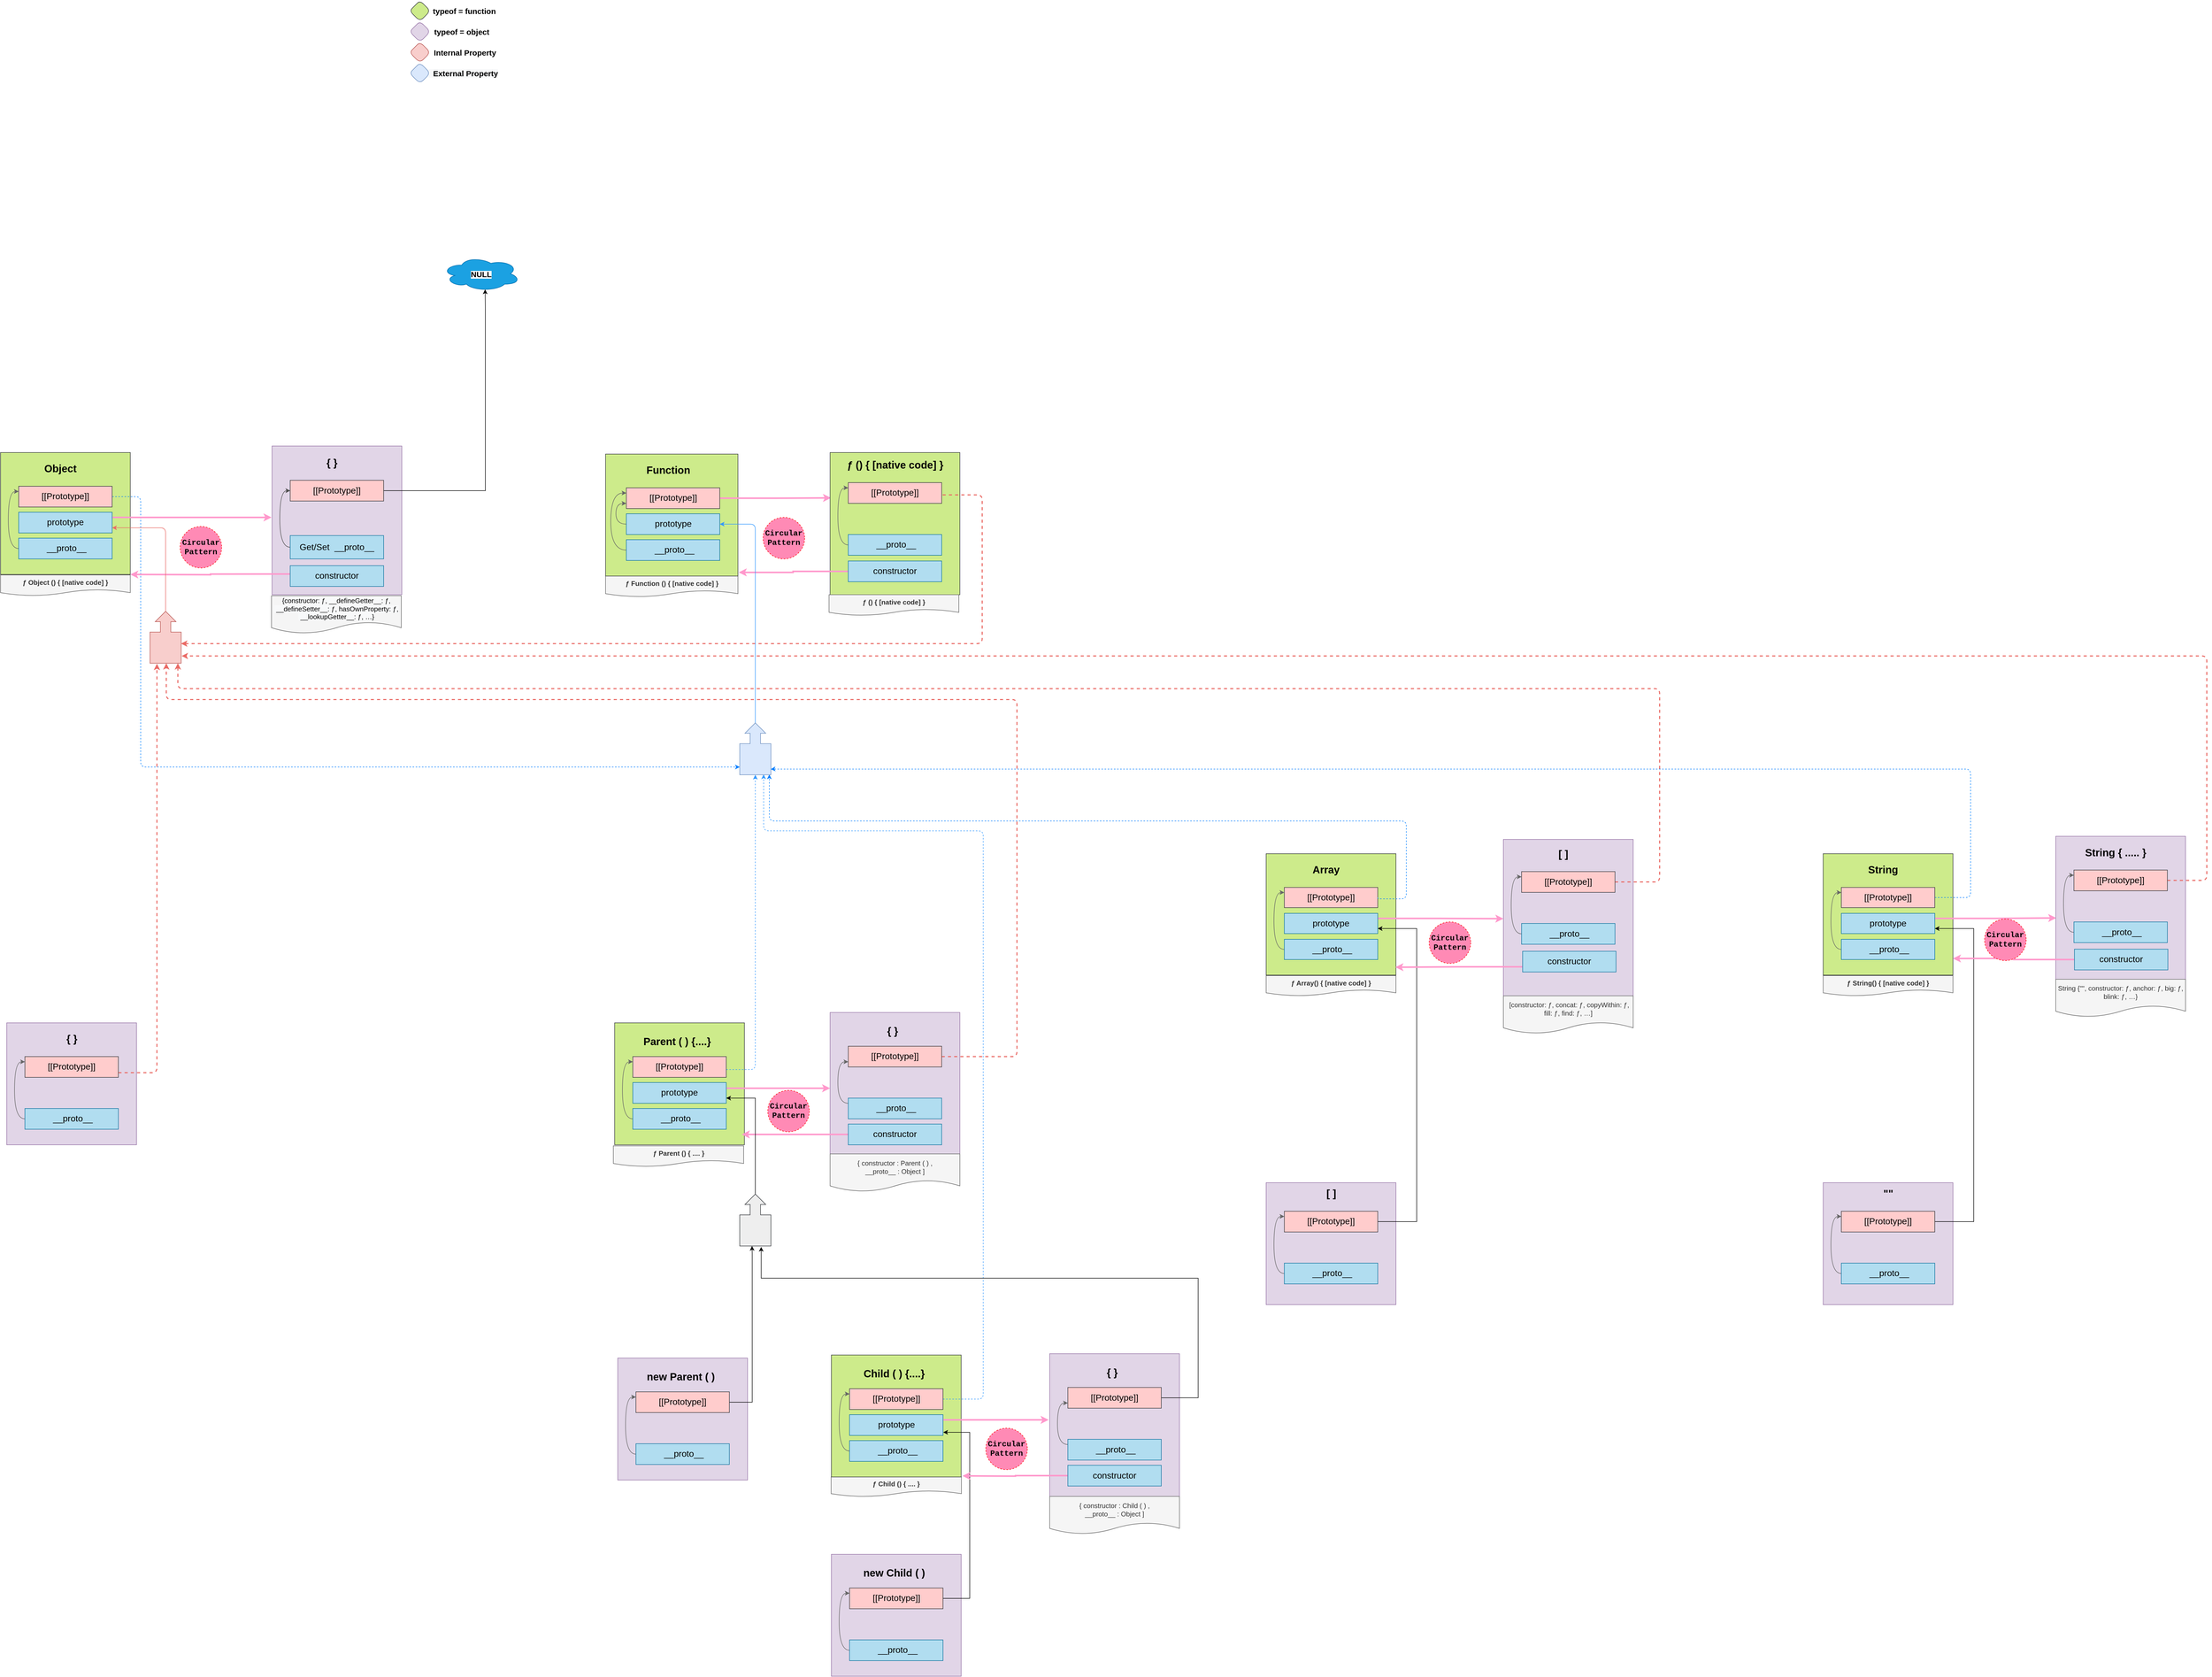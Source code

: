 <mxfile version="14.2.7" type="device"><diagram id="qIEvWCHVPqC1RXfE1aTo" name="Page-1"><mxGraphModel dx="2873" dy="2501" grid="0" gridSize="10" guides="1" tooltips="1" connect="1" arrows="1" fold="1" page="0" pageScale="1" pageWidth="850" pageHeight="1100" background="none" math="0" shadow="0"><root><mxCell id="0"/><mxCell id="1" parent="0"/><mxCell id="NMcyGb7AcodluMxdvqff-33" value="" style="html=1;shadow=0;dashed=0;align=center;verticalAlign=middle;shape=mxgraph.arrows2.calloutArrow;dy=10;dx=20;notch=60;arrowHead=10;rotation=-180;direction=south;fillColor=#f8cecc;strokeColor=#b85450;" vertex="1" parent="1"><mxGeometry x="-820" y="-73" width="60" height="100" as="geometry"/></mxCell><mxCell id="U9R_07oLSpYPWWd6yrNt-162" value="ƒ Parent () { .... }" style="shape=document;whiteSpace=wrap;html=1;boundedLbl=1;rounded=1;fillColor=#f5f5f5;fontSize=13;strokeColor=#666666;fontColor=#333333;fontStyle=1" parent="1" vertex="1"><mxGeometry x="72.5" y="957" width="251" height="40" as="geometry"/></mxCell><mxCell id="U9R_07oLSpYPWWd6yrNt-91" value="ƒ Object () { [native code] }" style="shape=document;whiteSpace=wrap;html=1;boundedLbl=1;rounded=1;fillColor=#f5f5f5;fontSize=13;strokeColor=#666666;fontColor=#333333;fontStyle=1" parent="1" vertex="1"><mxGeometry x="-1108" y="-143" width="250" height="40" as="geometry"/></mxCell><mxCell id="U9R_07oLSpYPWWd6yrNt-90" value="ƒ Function () { [native code] }" style="shape=document;whiteSpace=wrap;html=1;boundedLbl=1;rounded=1;fillColor=#f5f5f5;fontSize=13;strokeColor=#666666;fontColor=#333333;fontStyle=1" parent="1" vertex="1"><mxGeometry x="57.5" y="-141" width="255" height="40" as="geometry"/></mxCell><mxCell id="U9R_07oLSpYPWWd6yrNt-7" value="" style="rounded=0;whiteSpace=wrap;html=1;fontSize=17;fillColor=#cdeb8b;strokeColor=#36393d;" parent="1" vertex="1"><mxGeometry x="57.5" y="-376" width="255" height="235" as="geometry"/></mxCell><mxCell id="U9R_07oLSpYPWWd6yrNt-2" value="Function" style="text;html=1;align=center;verticalAlign=middle;resizable=0;points=[];autosize=1;rounded=1;fontStyle=1;fontSize=20;" parent="1" vertex="1"><mxGeometry x="127.5" y="-361" width="100" height="30" as="geometry"/></mxCell><mxCell id="NMcyGb7AcodluMxdvqff-18" style="edgeStyle=orthogonalEdgeStyle;rounded=0;orthogonalLoop=1;jettySize=auto;html=1;exitX=1;exitY=0.5;exitDx=0;exitDy=0;strokeColor=#FF99CC;strokeWidth=3;entryX=0.007;entryY=0.319;entryDx=0;entryDy=0;entryPerimeter=0;" edge="1" parent="1" source="U9R_07oLSpYPWWd6yrNt-4" target="U9R_07oLSpYPWWd6yrNt-72"><mxGeometry relative="1" as="geometry"><mxPoint x="475" y="-290" as="targetPoint"/></mxGeometry></mxCell><mxCell id="U9R_07oLSpYPWWd6yrNt-4" value="&lt;span style=&quot;font-size: 17px;&quot;&gt;[[Prototype]]&lt;/span&gt;" style="rounded=0;whiteSpace=wrap;html=1;fontSize=17;fillColor=#ffcccc;strokeColor=#36393d;" parent="1" vertex="1"><mxGeometry x="97.5" y="-311" width="180" height="40" as="geometry"/></mxCell><mxCell id="U9R_07oLSpYPWWd6yrNt-86" style="edgeStyle=orthogonalEdgeStyle;orthogonalLoop=1;jettySize=auto;html=1;exitX=0;exitY=0.5;exitDx=0;exitDy=0;entryX=0;entryY=0.75;entryDx=0;entryDy=0;fontSize=15;fontColor=#000000;curved=1;strokeColor=#666666;" parent="1" source="U9R_07oLSpYPWWd6yrNt-5" target="U9R_07oLSpYPWWd6yrNt-4" edge="1"><mxGeometry relative="1" as="geometry"><Array as="points"><mxPoint x="77.5" y="-241"/><mxPoint x="77.5" y="-281"/></Array></mxGeometry></mxCell><mxCell id="U9R_07oLSpYPWWd6yrNt-5" value="&lt;span style=&quot;font-size: 17px&quot;&gt;prototype&lt;/span&gt;" style="rounded=0;whiteSpace=wrap;html=1;fontSize=17;fillColor=#b1ddf0;strokeColor=#10739e;" parent="1" vertex="1"><mxGeometry x="97.5" y="-261" width="180" height="40" as="geometry"/></mxCell><mxCell id="U9R_07oLSpYPWWd6yrNt-13" style="edgeStyle=orthogonalEdgeStyle;orthogonalLoop=1;jettySize=auto;html=1;exitX=0;exitY=0.5;exitDx=0;exitDy=0;entryX=0;entryY=0.25;entryDx=0;entryDy=0;fontSize=17;curved=1;strokeColor=#666666;" parent="1" source="U9R_07oLSpYPWWd6yrNt-6" target="U9R_07oLSpYPWWd6yrNt-4" edge="1"><mxGeometry relative="1" as="geometry"><Array as="points"><mxPoint x="67.5" y="-191"/><mxPoint x="67.5" y="-301"/></Array></mxGeometry></mxCell><mxCell id="U9R_07oLSpYPWWd6yrNt-6" value="&lt;span style=&quot;font-size: 17px&quot;&gt;&amp;nbsp;__proto__&lt;/span&gt;" style="rounded=0;whiteSpace=wrap;html=1;fontSize=17;fillColor=#b1ddf0;strokeColor=#10739e;" parent="1" vertex="1"><mxGeometry x="97.5" y="-211" width="180" height="40" as="geometry"/></mxCell><mxCell id="U9R_07oLSpYPWWd6yrNt-21" value="" style="rounded=0;whiteSpace=wrap;html=1;fontSize=17;fillColor=#cdeb8b;strokeColor=#36393d;" parent="1" vertex="1"><mxGeometry x="-1108" y="-379" width="250" height="235" as="geometry"/></mxCell><mxCell id="U9R_07oLSpYPWWd6yrNt-22" value="Object" style="text;html=1;align=center;verticalAlign=middle;resizable=0;points=[];autosize=1;rounded=1;fontStyle=1;fontSize=20;" parent="1" vertex="1"><mxGeometry x="-1033" y="-364" width="80" height="30" as="geometry"/></mxCell><mxCell id="U9R_07oLSpYPWWd6yrNt-79" style="edgeStyle=orthogonalEdgeStyle;rounded=1;orthogonalLoop=1;jettySize=auto;html=1;fontSize=15;fontColor=#000000;dashed=1;strokeColor=#007FFF;entryX=0.15;entryY=0;entryDx=0;entryDy=0;entryPerimeter=0;" parent="1" source="U9R_07oLSpYPWWd6yrNt-23" target="NMcyGb7AcodluMxdvqff-27" edge="1"><mxGeometry relative="1" as="geometry"><Array as="points"><mxPoint x="-838" y="-294"/><mxPoint x="-838" y="227"/></Array><mxPoint x="293" y="244" as="targetPoint"/></mxGeometry></mxCell><mxCell id="U9R_07oLSpYPWWd6yrNt-23" value="&lt;span style=&quot;font-size: 17px;&quot;&gt;[[Prototype]]&lt;/span&gt;" style="rounded=0;whiteSpace=wrap;html=1;fontSize=17;fillColor=#ffcccc;strokeColor=#36393d;" parent="1" vertex="1"><mxGeometry x="-1073" y="-314" width="180" height="40" as="geometry"/></mxCell><mxCell id="NMcyGb7AcodluMxdvqff-44" style="edgeStyle=orthogonalEdgeStyle;rounded=1;orthogonalLoop=1;jettySize=auto;html=1;exitX=1;exitY=0.25;exitDx=0;exitDy=0;strokeWidth=3;strokeColor=#FF99CC;" edge="1" parent="1" source="U9R_07oLSpYPWWd6yrNt-24"><mxGeometry relative="1" as="geometry"><mxPoint x="-586" y="-254" as="targetPoint"/></mxGeometry></mxCell><mxCell id="U9R_07oLSpYPWWd6yrNt-24" value="&lt;span style=&quot;font-size: 17px&quot;&gt;prototype&lt;/span&gt;" style="rounded=0;whiteSpace=wrap;html=1;fontSize=17;fillColor=#b1ddf0;strokeColor=#10739e;" parent="1" vertex="1"><mxGeometry x="-1073" y="-264" width="180" height="40" as="geometry"/></mxCell><mxCell id="U9R_07oLSpYPWWd6yrNt-25" style="edgeStyle=orthogonalEdgeStyle;orthogonalLoop=1;jettySize=auto;html=1;exitX=0;exitY=0.5;exitDx=0;exitDy=0;entryX=0;entryY=0.25;entryDx=0;entryDy=0;fontSize=17;curved=1;strokeColor=#666666;" parent="1" source="U9R_07oLSpYPWWd6yrNt-26" target="U9R_07oLSpYPWWd6yrNt-23" edge="1"><mxGeometry relative="1" as="geometry"/></mxCell><mxCell id="U9R_07oLSpYPWWd6yrNt-26" value="&lt;span style=&quot;font-size: 17px&quot;&gt;&amp;nbsp;__proto__&lt;/span&gt;" style="rounded=0;whiteSpace=wrap;html=1;fontSize=17;fillColor=#b1ddf0;strokeColor=#10739e;" parent="1" vertex="1"><mxGeometry x="-1073" y="-214" width="180" height="40" as="geometry"/></mxCell><mxCell id="U9R_07oLSpYPWWd6yrNt-28" value="" style="rounded=0;whiteSpace=wrap;html=1;fontSize=17;fillColor=#cdeb8b;strokeColor=#36393d;" parent="1" vertex="1"><mxGeometry x="75" y="720" width="250" height="235" as="geometry"/></mxCell><mxCell id="U9R_07oLSpYPWWd6yrNt-29" value="Parent ( ) {....}" style="text;html=1;align=center;verticalAlign=middle;resizable=0;points=[];autosize=1;rounded=1;fontStyle=1;fontSize=20;" parent="1" vertex="1"><mxGeometry x="125" y="741" width="140" height="28" as="geometry"/></mxCell><mxCell id="U9R_07oLSpYPWWd6yrNt-35" style="edgeStyle=orthogonalEdgeStyle;rounded=1;orthogonalLoop=1;jettySize=auto;html=1;fontSize=17;strokeColor=#3399FF;dashed=1;" parent="1" source="U9R_07oLSpYPWWd6yrNt-30" target="NMcyGb7AcodluMxdvqff-27" edge="1"><mxGeometry relative="1" as="geometry"><Array as="points"><mxPoint x="346" y="810"/></Array><mxPoint x="5" y="304" as="targetPoint"/></mxGeometry></mxCell><mxCell id="U9R_07oLSpYPWWd6yrNt-30" value="&lt;span style=&quot;font-size: 17px;&quot;&gt;[[Prototype]]&lt;/span&gt;" style="rounded=0;whiteSpace=wrap;html=1;fontSize=17;fillColor=#ffcccc;strokeColor=#36393d;" parent="1" vertex="1"><mxGeometry x="110" y="785" width="180" height="40" as="geometry"/></mxCell><mxCell id="U9R_07oLSpYPWWd6yrNt-99" style="edgeStyle=orthogonalEdgeStyle;orthogonalLoop=1;jettySize=auto;html=1;exitX=1;exitY=0.25;exitDx=0;exitDy=0;entryX=0;entryY=0.531;entryDx=0;entryDy=0;entryPerimeter=0;fontSize=15;fontColor=#000000;rounded=1;strokeWidth=3;strokeColor=#FF99CC;" parent="1" source="U9R_07oLSpYPWWd6yrNt-31" target="U9R_07oLSpYPWWd6yrNt-92" edge="1"><mxGeometry relative="1" as="geometry"><Array as="points"><mxPoint x="290" y="846"/></Array></mxGeometry></mxCell><mxCell id="U9R_07oLSpYPWWd6yrNt-31" value="&lt;span style=&quot;font-size: 17px&quot;&gt;prototype&lt;/span&gt;" style="rounded=0;whiteSpace=wrap;html=1;fontSize=17;fillColor=#b1ddf0;strokeColor=#10739e;" parent="1" vertex="1"><mxGeometry x="110" y="835" width="180" height="40" as="geometry"/></mxCell><mxCell id="U9R_07oLSpYPWWd6yrNt-32" style="edgeStyle=orthogonalEdgeStyle;orthogonalLoop=1;jettySize=auto;html=1;exitX=0;exitY=0.5;exitDx=0;exitDy=0;entryX=0;entryY=0.25;entryDx=0;entryDy=0;fontSize=17;curved=1;strokeColor=#666666;" parent="1" source="U9R_07oLSpYPWWd6yrNt-33" target="U9R_07oLSpYPWWd6yrNt-30" edge="1"><mxGeometry relative="1" as="geometry"/></mxCell><mxCell id="U9R_07oLSpYPWWd6yrNt-33" value="&lt;span style=&quot;font-size: 17px&quot;&gt;&amp;nbsp;__proto__&lt;/span&gt;" style="rounded=0;whiteSpace=wrap;html=1;fontSize=17;fillColor=#b1ddf0;strokeColor=#10739e;" parent="1" vertex="1"><mxGeometry x="110" y="885" width="180" height="40" as="geometry"/></mxCell><mxCell id="U9R_07oLSpYPWWd6yrNt-36" value="" style="rounded=0;whiteSpace=wrap;html=1;fontSize=17;fillColor=#e1d5e7;strokeColor=#9673a6;" parent="1" vertex="1"><mxGeometry x="81" y="1366" width="250" height="235" as="geometry"/></mxCell><mxCell id="U9R_07oLSpYPWWd6yrNt-37" value="new Parent ( )" style="text;html=1;align=center;verticalAlign=middle;resizable=0;points=[];autosize=1;rounded=1;fontStyle=1;fontSize=20;" parent="1" vertex="1"><mxGeometry x="131" y="1387" width="141" height="28" as="geometry"/></mxCell><mxCell id="U9R_07oLSpYPWWd6yrNt-49" style="edgeStyle=orthogonalEdgeStyle;rounded=0;orthogonalLoop=1;jettySize=auto;html=1;exitX=1;exitY=0.5;exitDx=0;exitDy=0;fontSize=17;entryX=0;entryY=0.393;entryDx=0;entryDy=0;entryPerimeter=0;" parent="1" source="U9R_07oLSpYPWWd6yrNt-38" edge="1" target="NMcyGb7AcodluMxdvqff-53"><mxGeometry relative="1" as="geometry"><mxPoint x="329" y="1164" as="targetPoint"/><Array as="points"><mxPoint x="340" y="1451"/><mxPoint x="340" y="1164"/></Array></mxGeometry></mxCell><mxCell id="U9R_07oLSpYPWWd6yrNt-38" value="&lt;span style=&quot;font-size: 17px;&quot;&gt;[[Prototype]]&lt;/span&gt;" style="rounded=0;whiteSpace=wrap;html=1;fontSize=17;fillColor=#ffcccc;strokeColor=#36393d;" parent="1" vertex="1"><mxGeometry x="116" y="1431" width="180" height="40" as="geometry"/></mxCell><mxCell id="U9R_07oLSpYPWWd6yrNt-40" style="edgeStyle=orthogonalEdgeStyle;orthogonalLoop=1;jettySize=auto;html=1;exitX=0;exitY=0.5;exitDx=0;exitDy=0;entryX=0;entryY=0.25;entryDx=0;entryDy=0;fontSize=17;curved=1;strokeColor=#666666;" parent="1" source="U9R_07oLSpYPWWd6yrNt-41" target="U9R_07oLSpYPWWd6yrNt-38" edge="1"><mxGeometry relative="1" as="geometry"/></mxCell><mxCell id="U9R_07oLSpYPWWd6yrNt-41" value="&lt;span style=&quot;font-size: 17px&quot;&gt;&amp;nbsp;__proto__&lt;/span&gt;" style="rounded=0;whiteSpace=wrap;html=1;fontSize=17;fillColor=#b1ddf0;strokeColor=#10739e;" parent="1" vertex="1"><mxGeometry x="116" y="1531" width="180" height="40" as="geometry"/></mxCell><mxCell id="U9R_07oLSpYPWWd6yrNt-43" value="" style="rounded=0;whiteSpace=wrap;html=1;fontSize=17;fillColor=#e1d5e7;strokeColor=#9673a6;" parent="1" vertex="1"><mxGeometry x="-1096" y="720" width="250" height="235" as="geometry"/></mxCell><mxCell id="U9R_07oLSpYPWWd6yrNt-44" value="{ }" style="text;html=1;align=center;verticalAlign=middle;resizable=0;points=[];autosize=1;rounded=1;fontStyle=1;fontSize=20;" parent="1" vertex="1"><mxGeometry x="-991" y="735" width="40" height="30" as="geometry"/></mxCell><mxCell id="U9R_07oLSpYPWWd6yrNt-50" style="edgeStyle=orthogonalEdgeStyle;rounded=1;orthogonalLoop=1;jettySize=auto;html=1;fontSize=17;strokeColor=#EA6B66;entryX=-0.01;entryY=0.222;entryDx=0;entryDy=0;entryPerimeter=0;strokeWidth=2;dashed=1;" parent="1" source="U9R_07oLSpYPWWd6yrNt-45" edge="1" target="NMcyGb7AcodluMxdvqff-33"><mxGeometry relative="1" as="geometry"><mxPoint x="-921" y="451" as="targetPoint"/><Array as="points"><mxPoint x="-931" y="816"/><mxPoint x="-807" y="816"/></Array></mxGeometry></mxCell><mxCell id="U9R_07oLSpYPWWd6yrNt-45" value="&lt;span style=&quot;font-size: 17px;&quot;&gt;[[Prototype]]&lt;/span&gt;" style="rounded=0;whiteSpace=wrap;html=1;fontSize=17;fillColor=#ffcccc;strokeColor=#36393d;" parent="1" vertex="1"><mxGeometry x="-1061" y="785" width="180" height="40" as="geometry"/></mxCell><mxCell id="U9R_07oLSpYPWWd6yrNt-46" style="edgeStyle=orthogonalEdgeStyle;orthogonalLoop=1;jettySize=auto;html=1;exitX=0;exitY=0.5;exitDx=0;exitDy=0;entryX=0;entryY=0.25;entryDx=0;entryDy=0;fontSize=17;curved=1;strokeColor=#666666;" parent="1" source="U9R_07oLSpYPWWd6yrNt-47" target="U9R_07oLSpYPWWd6yrNt-45" edge="1"><mxGeometry relative="1" as="geometry"/></mxCell><mxCell id="U9R_07oLSpYPWWd6yrNt-47" value="&lt;span style=&quot;font-size: 17px&quot;&gt;&amp;nbsp;__proto__&lt;/span&gt;" style="rounded=0;whiteSpace=wrap;html=1;fontSize=17;fillColor=#b1ddf0;strokeColor=#10739e;" parent="1" vertex="1"><mxGeometry x="-1061" y="885" width="180" height="40" as="geometry"/></mxCell><mxCell id="U9R_07oLSpYPWWd6yrNt-51" value="" style="rounded=0;whiteSpace=wrap;html=1;fontSize=17;fillColor=#e1d5e7;strokeColor=#9673a6;" parent="1" vertex="1"><mxGeometry x="-585" y="-391.5" width="250" height="286.5" as="geometry"/></mxCell><mxCell id="U9R_07oLSpYPWWd6yrNt-52" value="{ }" style="text;html=1;align=center;verticalAlign=middle;resizable=0;points=[];autosize=1;rounded=1;fontStyle=1;fontSize=20;" parent="1" vertex="1"><mxGeometry x="-490" y="-375.5" width="40" height="30" as="geometry"/></mxCell><mxCell id="U9R_07oLSpYPWWd6yrNt-63" style="edgeStyle=orthogonalEdgeStyle;rounded=0;orthogonalLoop=1;jettySize=auto;html=1;entryX=0.55;entryY=0.95;entryDx=0;entryDy=0;entryPerimeter=0;fontSize=13;fontColor=#000000;exitX=1;exitY=0.5;exitDx=0;exitDy=0;" parent="1" source="U9R_07oLSpYPWWd6yrNt-53" target="U9R_07oLSpYPWWd6yrNt-62" edge="1"><mxGeometry relative="1" as="geometry"><Array as="points"><mxPoint x="-174" y="-305"/><mxPoint x="-174" y="-655"/></Array></mxGeometry></mxCell><mxCell id="U9R_07oLSpYPWWd6yrNt-53" value="&lt;span style=&quot;font-size: 17px;&quot;&gt;[[Prototype]]&lt;/span&gt;" style="rounded=0;whiteSpace=wrap;html=1;fontSize=17;fillColor=#ffcccc;strokeColor=#36393d;" parent="1" vertex="1"><mxGeometry x="-550" y="-325.5" width="180" height="40" as="geometry"/></mxCell><mxCell id="U9R_07oLSpYPWWd6yrNt-58" value="&#10;&#10;&lt;span style=&quot;color: rgb(0, 0, 0); font-family: helvetica; font-size: 13px; font-style: normal; font-weight: 400; letter-spacing: normal; text-align: center; text-indent: 0px; text-transform: none; word-spacing: 0px; background-color: rgb(248, 249, 250); display: inline; float: none;&quot;&gt;{constructor: ƒ, __defineGetter__: ƒ,&lt;/span&gt;&lt;br style=&quot;color: rgb(0, 0, 0); font-family: helvetica; font-size: 13px; font-style: normal; font-weight: 400; letter-spacing: normal; text-align: center; text-indent: 0px; text-transform: none; word-spacing: 0px; background-color: rgb(248, 249, 250);&quot;&gt;&lt;span style=&quot;color: rgb(0, 0, 0); font-family: helvetica; font-size: 13px; font-style: normal; font-weight: 400; letter-spacing: normal; text-align: center; text-indent: 0px; text-transform: none; word-spacing: 0px; background-color: rgb(248, 249, 250); display: inline; float: none;&quot;&gt;&amp;nbsp;__defineSetter__: ƒ, hasOwnProperty: ƒ,&lt;/span&gt;&lt;br style=&quot;color: rgb(0, 0, 0); font-family: helvetica; font-size: 13px; font-style: normal; font-weight: 400; letter-spacing: normal; text-align: center; text-indent: 0px; text-transform: none; word-spacing: 0px; background-color: rgb(248, 249, 250);&quot;&gt;&lt;span style=&quot;color: rgb(0, 0, 0); font-family: helvetica; font-size: 13px; font-style: normal; font-weight: 400; letter-spacing: normal; text-align: center; text-indent: 0px; text-transform: none; word-spacing: 0px; background-color: rgb(248, 249, 250); display: inline; float: none;&quot;&gt;&amp;nbsp;__lookupGetter__: ƒ, …}&lt;/span&gt;&#10;&#10;" style="shape=document;whiteSpace=wrap;html=1;boundedLbl=1;rounded=1;fillColor=#f5f5f5;fontSize=13;strokeColor=#666666;fontColor=#333333;" parent="1" vertex="1"><mxGeometry x="-586" y="-103" width="250" height="72.5" as="geometry"/></mxCell><mxCell id="U9R_07oLSpYPWWd6yrNt-62" value="&#10;&#10;&lt;b style=&quot;font-family: helvetica; font-size: 13px; font-style: normal; letter-spacing: normal; text-align: center; text-indent: 0px; text-transform: none; word-spacing: 0px; background-color: rgb(248, 249, 250);&quot;&gt;&lt;font style=&quot;font-size: 15px&quot;&gt;NULL&lt;/font&gt;&lt;/b&gt;&#10;&#10;" style="ellipse;shape=cloud;whiteSpace=wrap;html=1;rounded=1;fillColor=#1ba1e2;fontSize=13;strokeColor=#006EAF;" parent="1" vertex="1"><mxGeometry x="-257" y="-757" width="150" height="67" as="geometry"/></mxCell><mxCell id="U9R_07oLSpYPWWd6yrNt-72" value="" style="rounded=0;whiteSpace=wrap;html=1;fontSize=17;fillColor=#cdeb8b;strokeColor=#36393d;" parent="1" vertex="1"><mxGeometry x="490" y="-379" width="250" height="274" as="geometry"/></mxCell><mxCell id="U9R_07oLSpYPWWd6yrNt-73" value="ƒ () { [native code] }" style="text;html=1;align=center;verticalAlign=middle;resizable=0;points=[];autosize=1;rounded=1;fontStyle=1;fontSize=20;" parent="1" vertex="1"><mxGeometry x="515" y="-371" width="200" height="30" as="geometry"/></mxCell><mxCell id="U9R_07oLSpYPWWd6yrNt-80" style="edgeStyle=orthogonalEdgeStyle;orthogonalLoop=1;jettySize=auto;html=1;fontSize=15;fontColor=#000000;rounded=1;strokeColor=#EA6B66;entryX=0.378;entryY=0.995;entryDx=0;entryDy=0;entryPerimeter=0;exitX=1.01;exitY=0.59;exitDx=0;exitDy=0;exitPerimeter=0;strokeWidth=2;dashed=1;" parent="1" source="U9R_07oLSpYPWWd6yrNt-74" edge="1" target="NMcyGb7AcodluMxdvqff-33"><mxGeometry relative="1" as="geometry"><mxPoint x="569" y="-830" as="targetPoint"/><Array as="points"><mxPoint x="783" y="-297"/><mxPoint x="783" y="-11"/></Array></mxGeometry></mxCell><mxCell id="U9R_07oLSpYPWWd6yrNt-74" value="&lt;span style=&quot;font-size: 17px;&quot;&gt;[[Prototype]]&lt;/span&gt;" style="rounded=0;whiteSpace=wrap;html=1;fontSize=17;fillColor=#ffcccc;strokeColor=#36393d;" parent="1" vertex="1"><mxGeometry x="525" y="-321" width="180" height="40" as="geometry"/></mxCell><mxCell id="U9R_07oLSpYPWWd6yrNt-76" style="edgeStyle=orthogonalEdgeStyle;orthogonalLoop=1;jettySize=auto;html=1;exitX=0;exitY=0.5;exitDx=0;exitDy=0;entryX=0;entryY=0.25;entryDx=0;entryDy=0;fontSize=17;curved=1;strokeColor=#666666;" parent="1" source="U9R_07oLSpYPWWd6yrNt-77" target="U9R_07oLSpYPWWd6yrNt-74" edge="1"><mxGeometry relative="1" as="geometry"/></mxCell><mxCell id="U9R_07oLSpYPWWd6yrNt-77" value="&lt;span style=&quot;font-size: 17px&quot;&gt;&amp;nbsp;__proto__&lt;/span&gt;" style="rounded=0;whiteSpace=wrap;html=1;fontSize=17;fillColor=#b1ddf0;strokeColor=#10739e;" parent="1" vertex="1"><mxGeometry x="525" y="-221" width="180" height="40" as="geometry"/></mxCell><mxCell id="U9R_07oLSpYPWWd6yrNt-78" value="ƒ () { [native code] }" style="shape=document;whiteSpace=wrap;html=1;boundedLbl=1;rounded=1;fillColor=#f5f5f5;fontSize=13;strokeColor=#666666;fontColor=#333333;fontStyle=1" parent="1" vertex="1"><mxGeometry x="488" y="-105" width="250" height="40" as="geometry"/></mxCell><mxCell id="U9R_07oLSpYPWWd6yrNt-81" value="" style="rhombus;whiteSpace=wrap;html=1;rounded=1;fillColor=#e1d5e7;fontSize=15;strokeColor=#9673a6;" parent="1" vertex="1"><mxGeometry x="-320" y="-1210" width="40" height="40" as="geometry"/></mxCell><mxCell id="U9R_07oLSpYPWWd6yrNt-82" value="&lt;span&gt;&lt;b&gt;typeof = object&lt;/b&gt;&lt;/span&gt;" style="text;html=1;align=center;verticalAlign=middle;resizable=0;points=[];autosize=1;fontSize=15;fontColor=#000000;" parent="1" vertex="1"><mxGeometry x="-280" y="-1200" width="120" height="20" as="geometry"/></mxCell><mxCell id="U9R_07oLSpYPWWd6yrNt-83" value="" style="rhombus;whiteSpace=wrap;html=1;rounded=1;fillColor=#cdeb8b;fontSize=15;strokeColor=#36393d;" parent="1" vertex="1"><mxGeometry x="-320" y="-1250" width="40" height="40" as="geometry"/></mxCell><mxCell id="U9R_07oLSpYPWWd6yrNt-84" value="&lt;span&gt;&lt;b&gt;typeof = function&lt;/b&gt;&lt;/span&gt;" style="text;html=1;align=center;verticalAlign=middle;resizable=0;points=[];autosize=1;fontSize=15;fontColor=#000000;" parent="1" vertex="1"><mxGeometry x="-285" y="-1240" width="140" height="20" as="geometry"/></mxCell><mxCell id="U9R_07oLSpYPWWd6yrNt-92" value="" style="rounded=0;whiteSpace=wrap;html=1;fontSize=17;fillColor=#e1d5e7;strokeColor=#9673a6;" parent="1" vertex="1"><mxGeometry x="490" y="700" width="250" height="275" as="geometry"/></mxCell><mxCell id="U9R_07oLSpYPWWd6yrNt-93" value="{ }" style="text;html=1;align=center;verticalAlign=middle;resizable=0;points=[];autosize=1;rounded=1;fontStyle=1;fontSize=20;" parent="1" vertex="1"><mxGeometry x="590" y="720" width="40" height="30" as="geometry"/></mxCell><mxCell id="U9R_07oLSpYPWWd6yrNt-105" style="edgeStyle=orthogonalEdgeStyle;orthogonalLoop=1;jettySize=auto;html=1;exitX=1;exitY=0.5;exitDx=0;exitDy=0;fontSize=15;fontColor=#000000;rounded=1;strokeColor=#EA6B66;entryX=0;entryY=0.522;entryDx=0;entryDy=0;entryPerimeter=0;strokeWidth=2;dashed=1;" parent="1" source="U9R_07oLSpYPWWd6yrNt-94" target="NMcyGb7AcodluMxdvqff-33" edge="1"><mxGeometry relative="1" as="geometry"><mxPoint x="583" y="-636" as="targetPoint"/><Array as="points"><mxPoint x="850" y="785"/><mxPoint x="850" y="97"/><mxPoint x="-789" y="97"/></Array></mxGeometry></mxCell><mxCell id="U9R_07oLSpYPWWd6yrNt-94" value="&lt;span style=&quot;font-size: 17px;&quot;&gt;[[Prototype]]&lt;/span&gt;" style="rounded=0;whiteSpace=wrap;html=1;fontSize=17;fillColor=#ffcccc;strokeColor=#36393d;" parent="1" vertex="1"><mxGeometry x="525" y="765" width="180" height="40" as="geometry"/></mxCell><mxCell id="U9R_07oLSpYPWWd6yrNt-95" style="edgeStyle=orthogonalEdgeStyle;orthogonalLoop=1;jettySize=auto;html=1;exitX=0;exitY=0.25;exitDx=0;exitDy=0;entryX=0;entryY=0.75;entryDx=0;entryDy=0;fontSize=17;curved=1;strokeColor=#666666;" parent="1" source="U9R_07oLSpYPWWd6yrNt-96" target="U9R_07oLSpYPWWd6yrNt-94" edge="1"><mxGeometry relative="1" as="geometry"/></mxCell><mxCell id="U9R_07oLSpYPWWd6yrNt-96" value="&lt;span style=&quot;font-size: 17px&quot;&gt;&amp;nbsp;__proto__&lt;/span&gt;" style="rounded=0;whiteSpace=wrap;html=1;fontSize=17;fillColor=#b1ddf0;strokeColor=#10739e;" parent="1" vertex="1"><mxGeometry x="525" y="865" width="180" height="40" as="geometry"/></mxCell><mxCell id="U9R_07oLSpYPWWd6yrNt-102" style="edgeStyle=orthogonalEdgeStyle;rounded=0;orthogonalLoop=1;jettySize=auto;html=1;exitX=0;exitY=0.5;exitDx=0;exitDy=0;fontSize=15;fontColor=#000000;strokeWidth=3;strokeColor=#FF99CC;" parent="1" source="U9R_07oLSpYPWWd6yrNt-97" edge="1"><mxGeometry relative="1" as="geometry"><mxPoint x="320" y="935" as="targetPoint"/></mxGeometry></mxCell><mxCell id="U9R_07oLSpYPWWd6yrNt-97" value="&lt;span style=&quot;font-size: 17px&quot;&gt;constructor&lt;/span&gt;" style="rounded=0;whiteSpace=wrap;html=1;fontSize=17;fillColor=#b1ddf0;strokeColor=#10739e;" parent="1" vertex="1"><mxGeometry x="525" y="915" width="180" height="40" as="geometry"/></mxCell><mxCell id="U9R_07oLSpYPWWd6yrNt-104" value="&lt;font&gt;Circular Pattern&lt;/font&gt;" style="ellipse;whiteSpace=wrap;html=1;aspect=fixed;rounded=1;fontSize=15;fontStyle=1;fontFamily=Courier New;dashed=1;strokeColor=#FF0000;fillColor=#FF8AB5;" parent="1" vertex="1"><mxGeometry x="370" y="850" width="80" height="80" as="geometry"/></mxCell><mxCell id="U9R_07oLSpYPWWd6yrNt-106" value="" style="rhombus;whiteSpace=wrap;html=1;rounded=1;fillColor=#f8cecc;fontSize=15;strokeColor=#b85450;" parent="1" vertex="1"><mxGeometry x="-320" y="-1170" width="40" height="40" as="geometry"/></mxCell><mxCell id="U9R_07oLSpYPWWd6yrNt-107" value="&lt;span&gt;&lt;b&gt;&amp;nbsp; &amp;nbsp;Internal Property&lt;/b&gt;&lt;/span&gt;" style="text;html=1;align=center;verticalAlign=middle;resizable=0;points=[];autosize=1;fontSize=15;fontColor=#000000;" parent="1" vertex="1"><mxGeometry x="-295" y="-1160" width="150" height="20" as="geometry"/></mxCell><mxCell id="U9R_07oLSpYPWWd6yrNt-108" value="" style="rhombus;whiteSpace=wrap;html=1;rounded=1;fillColor=#dae8fc;fontSize=15;strokeColor=#6c8ebf;" parent="1" vertex="1"><mxGeometry x="-320" y="-1130" width="40" height="40" as="geometry"/></mxCell><mxCell id="U9R_07oLSpYPWWd6yrNt-110" value="&lt;b style=&quot;color: rgb(0 , 0 , 0) ; font-family: &amp;#34;helvetica&amp;#34; ; font-size: 15px ; font-style: normal ; letter-spacing: normal ; text-align: center ; text-indent: 0px ; text-transform: none ; word-spacing: 0px ; background-color: rgb(248 , 249 , 250)&quot;&gt;&amp;nbsp; External Property&lt;/b&gt;" style="text;whiteSpace=wrap;html=1;fontSize=15;fontColor=#000000;" parent="1" vertex="1"><mxGeometry x="-285" y="-1125" width="160" height="30" as="geometry"/></mxCell><mxCell id="U9R_07oLSpYPWWd6yrNt-111" value="ƒ Array() { [native code] }" style="shape=document;whiteSpace=wrap;html=1;boundedLbl=1;rounded=1;fillColor=#f5f5f5;fontSize=13;strokeColor=#666666;fontColor=#333333;fontStyle=1" parent="1" vertex="1"><mxGeometry x="1330" y="629" width="250" height="39" as="geometry"/></mxCell><mxCell id="U9R_07oLSpYPWWd6yrNt-112" value="" style="rounded=0;whiteSpace=wrap;html=1;fontSize=17;fillColor=#cdeb8b;strokeColor=#36393d;" parent="1" vertex="1"><mxGeometry x="1330" y="394" width="250" height="234" as="geometry"/></mxCell><mxCell id="U9R_07oLSpYPWWd6yrNt-113" value="Array" style="text;html=1;align=center;verticalAlign=middle;resizable=0;points=[];autosize=1;rounded=1;fontStyle=1;fontSize=20;" parent="1" vertex="1"><mxGeometry x="1410" y="409" width="70" height="30" as="geometry"/></mxCell><mxCell id="U9R_07oLSpYPWWd6yrNt-114" value="&lt;span style=&quot;font-size: 17px;&quot;&gt;[[Prototype]]&lt;/span&gt;" style="rounded=0;whiteSpace=wrap;html=1;fontSize=17;fillColor=#ffcccc;strokeColor=#36393d;" parent="1" vertex="1"><mxGeometry x="1365" y="459" width="180" height="39" as="geometry"/></mxCell><mxCell id="NMcyGb7AcodluMxdvqff-13" style="edgeStyle=orthogonalEdgeStyle;rounded=0;orthogonalLoop=1;jettySize=auto;html=1;exitX=1;exitY=0.25;exitDx=0;exitDy=0;entryX=0;entryY=0.5;entryDx=0;entryDy=0;strokeWidth=3;strokeColor=#FF99CC;" edge="1" parent="1" source="U9R_07oLSpYPWWd6yrNt-115" target="U9R_07oLSpYPWWd6yrNt-125"><mxGeometry relative="1" as="geometry"><mxPoint x="1772" y="524" as="targetPoint"/></mxGeometry></mxCell><mxCell id="U9R_07oLSpYPWWd6yrNt-115" value="&lt;span style=&quot;font-size: 17px&quot;&gt;prototype&lt;/span&gt;" style="rounded=0;whiteSpace=wrap;html=1;fontSize=17;fillColor=#b1ddf0;strokeColor=#10739e;" parent="1" vertex="1"><mxGeometry x="1365" y="509" width="180" height="39" as="geometry"/></mxCell><mxCell id="U9R_07oLSpYPWWd6yrNt-116" style="edgeStyle=orthogonalEdgeStyle;orthogonalLoop=1;jettySize=auto;html=1;exitX=0;exitY=0.5;exitDx=0;exitDy=0;entryX=0;entryY=0.25;entryDx=0;entryDy=0;fontSize=17;curved=1;strokeColor=#666666;" parent="1" source="U9R_07oLSpYPWWd6yrNt-117" target="U9R_07oLSpYPWWd6yrNt-114" edge="1"><mxGeometry relative="1" as="geometry"/></mxCell><mxCell id="U9R_07oLSpYPWWd6yrNt-133" style="edgeStyle=orthogonalEdgeStyle;rounded=1;orthogonalLoop=1;jettySize=auto;html=1;exitX=1;exitY=0.5;exitDx=0;exitDy=0;fontSize=15;labelBorderColor=none;dashed=1;strokeColor=#007FFF;entryX=0.007;entryY=0.944;entryDx=0;entryDy=0;entryPerimeter=0;" parent="1" source="U9R_07oLSpYPWWd6yrNt-114" target="NMcyGb7AcodluMxdvqff-27" edge="1"><mxGeometry relative="1" as="geometry"><Array as="points"><mxPoint x="1545" y="481"/><mxPoint x="1600" y="481"/><mxPoint x="1600" y="331"/><mxPoint x="373" y="331"/><mxPoint x="373" y="241"/></Array></mxGeometry></mxCell><mxCell id="U9R_07oLSpYPWWd6yrNt-117" value="&lt;span style=&quot;font-size: 17px&quot;&gt;&amp;nbsp;__proto__&lt;/span&gt;" style="rounded=0;whiteSpace=wrap;html=1;fontSize=17;fillColor=#b1ddf0;strokeColor=#10739e;" parent="1" vertex="1"><mxGeometry x="1365" y="559" width="180" height="39" as="geometry"/></mxCell><mxCell id="U9R_07oLSpYPWWd6yrNt-118" value="" style="rounded=0;whiteSpace=wrap;html=1;fontSize=17;fillColor=#e1d5e7;strokeColor=#9673a6;" parent="1" vertex="1"><mxGeometry x="1330" y="1028" width="250" height="235" as="geometry"/></mxCell><mxCell id="U9R_07oLSpYPWWd6yrNt-119" value="[ ]" style="text;html=1;align=center;verticalAlign=middle;resizable=0;points=[];autosize=1;rounded=1;fontStyle=1;fontSize=20;" parent="1" vertex="1"><mxGeometry x="1440" y="1033" width="30" height="30" as="geometry"/></mxCell><mxCell id="U9R_07oLSpYPWWd6yrNt-120" style="edgeStyle=orthogonalEdgeStyle;rounded=0;orthogonalLoop=1;jettySize=auto;html=1;fontSize=17;entryX=1;entryY=0.75;entryDx=0;entryDy=0;" parent="1" source="U9R_07oLSpYPWWd6yrNt-121" target="U9R_07oLSpYPWWd6yrNt-115" edge="1"><mxGeometry relative="1" as="geometry"><mxPoint x="1545" y="528" as="targetPoint"/><Array as="points"><mxPoint x="1620" y="1103"/><mxPoint x="1620" y="538"/></Array></mxGeometry></mxCell><mxCell id="U9R_07oLSpYPWWd6yrNt-121" value="&lt;span style=&quot;font-size: 17px;&quot;&gt;[[Prototype]]&lt;/span&gt;" style="rounded=0;whiteSpace=wrap;html=1;fontSize=17;fillColor=#ffcccc;strokeColor=#36393d;" parent="1" vertex="1"><mxGeometry x="1365" y="1083" width="180" height="40" as="geometry"/></mxCell><mxCell id="U9R_07oLSpYPWWd6yrNt-122" style="edgeStyle=orthogonalEdgeStyle;orthogonalLoop=1;jettySize=auto;html=1;exitX=0;exitY=0.5;exitDx=0;exitDy=0;entryX=0;entryY=0.25;entryDx=0;entryDy=0;fontSize=17;curved=1;strokeColor=#666666;" parent="1" source="U9R_07oLSpYPWWd6yrNt-123" target="U9R_07oLSpYPWWd6yrNt-121" edge="1"><mxGeometry relative="1" as="geometry"/></mxCell><mxCell id="U9R_07oLSpYPWWd6yrNt-123" value="&lt;span style=&quot;font-size: 17px&quot;&gt;&amp;nbsp;__proto__&lt;/span&gt;" style="rounded=0;whiteSpace=wrap;html=1;fontSize=17;fillColor=#b1ddf0;strokeColor=#10739e;" parent="1" vertex="1"><mxGeometry x="1365" y="1183" width="180" height="40" as="geometry"/></mxCell><mxCell id="U9R_07oLSpYPWWd6yrNt-125" value="" style="rounded=0;whiteSpace=wrap;html=1;fontSize=17;fillColor=#e1d5e7;strokeColor=#9673a6;" parent="1" vertex="1"><mxGeometry x="1787" y="366.5" width="250" height="305.5" as="geometry"/></mxCell><mxCell id="U9R_07oLSpYPWWd6yrNt-126" value="[ ]" style="text;html=1;align=center;verticalAlign=middle;resizable=0;points=[];autosize=1;rounded=1;fontStyle=1;fontSize=20;" parent="1" vertex="1"><mxGeometry x="1887" y="378.5" width="30" height="30" as="geometry"/></mxCell><mxCell id="U9R_07oLSpYPWWd6yrNt-132" style="edgeStyle=orthogonalEdgeStyle;orthogonalLoop=1;jettySize=auto;html=1;exitX=1;exitY=0.5;exitDx=0;exitDy=0;fontSize=15;fontColor=#000000;rounded=1;strokeColor=#EA6B66;entryX=0;entryY=0.894;entryDx=0;entryDy=0;entryPerimeter=0;strokeWidth=2;dashed=1;" parent="1" source="U9R_07oLSpYPWWd6yrNt-127" target="NMcyGb7AcodluMxdvqff-33" edge="1"><mxGeometry relative="1" as="geometry"><Array as="points"><mxPoint x="2088" y="449"/><mxPoint x="2088" y="76"/><mxPoint x="-766" y="76"/></Array><mxPoint x="595" y="-623" as="targetPoint"/></mxGeometry></mxCell><mxCell id="U9R_07oLSpYPWWd6yrNt-127" value="&lt;span style=&quot;font-size: 17px;&quot;&gt;[[Prototype]]&lt;/span&gt;" style="rounded=0;whiteSpace=wrap;html=1;fontSize=17;fillColor=#ffcccc;strokeColor=#36393d;" parent="1" vertex="1"><mxGeometry x="1822" y="428.5" width="180" height="40" as="geometry"/></mxCell><mxCell id="U9R_07oLSpYPWWd6yrNt-128" style="edgeStyle=orthogonalEdgeStyle;orthogonalLoop=1;jettySize=auto;html=1;exitX=0;exitY=0.5;exitDx=0;exitDy=0;entryX=0;entryY=0.25;entryDx=0;entryDy=0;fontSize=17;curved=1;strokeColor=#666666;" parent="1" source="U9R_07oLSpYPWWd6yrNt-129" target="U9R_07oLSpYPWWd6yrNt-127" edge="1"><mxGeometry relative="1" as="geometry"/></mxCell><mxCell id="U9R_07oLSpYPWWd6yrNt-129" value="&lt;span style=&quot;font-size: 17px&quot;&gt;&amp;nbsp;__proto__&lt;/span&gt;" style="rounded=0;whiteSpace=wrap;html=1;fontSize=17;fillColor=#b1ddf0;strokeColor=#10739e;" parent="1" vertex="1"><mxGeometry x="1822" y="528.5" width="180" height="40" as="geometry"/></mxCell><mxCell id="U9R_07oLSpYPWWd6yrNt-130" value="&amp;nbsp;[constructor: ƒ, concat: ƒ, copyWithin: ƒ, fill: ƒ, find: ƒ, …]" style="shape=document;whiteSpace=wrap;html=1;boundedLbl=1;rounded=1;fillColor=#f5f5f5;fontSize=13;strokeColor=#666666;fontColor=#333333;" parent="1" vertex="1"><mxGeometry x="1787" y="668" width="250" height="72.5" as="geometry"/></mxCell><mxCell id="U9R_07oLSpYPWWd6yrNt-138" value="{ constructor : Parent ( ) , &lt;br&gt;__proto__ : Object ]" style="shape=document;whiteSpace=wrap;html=1;boundedLbl=1;rounded=1;fillColor=#f5f5f5;fontSize=13;strokeColor=#666666;fontColor=#333333;" parent="1" vertex="1"><mxGeometry x="490" y="972.5" width="250" height="72.5" as="geometry"/></mxCell><mxCell id="U9R_07oLSpYPWWd6yrNt-139" value="ƒ String() { [native code] }" style="shape=document;whiteSpace=wrap;html=1;boundedLbl=1;rounded=1;fillColor=#f5f5f5;fontSize=13;strokeColor=#666666;fontColor=#333333;fontStyle=1" parent="1" vertex="1"><mxGeometry x="2403" y="629" width="250" height="39" as="geometry"/></mxCell><mxCell id="U9R_07oLSpYPWWd6yrNt-140" value="" style="rounded=0;whiteSpace=wrap;html=1;fontSize=17;fillColor=#cdeb8b;strokeColor=#36393d;" parent="1" vertex="1"><mxGeometry x="2403" y="394" width="250" height="234" as="geometry"/></mxCell><mxCell id="U9R_07oLSpYPWWd6yrNt-141" value="String" style="text;html=1;align=center;verticalAlign=middle;resizable=0;points=[];autosize=1;rounded=1;fontStyle=1;fontSize=20;" parent="1" vertex="1"><mxGeometry x="2483" y="409" width="70" height="30" as="geometry"/></mxCell><mxCell id="U9R_07oLSpYPWWd6yrNt-160" style="edgeStyle=orthogonalEdgeStyle;rounded=1;orthogonalLoop=1;jettySize=auto;html=1;exitX=1;exitY=0.5;exitDx=0;exitDy=0;fontFamily=Courier New;fontSize=15;fontColor=#000000;entryX=0.107;entryY=0.994;entryDx=0;entryDy=0;entryPerimeter=0;dashed=1;strokeColor=#007FFF;" parent="1" source="U9R_07oLSpYPWWd6yrNt-142" target="NMcyGb7AcodluMxdvqff-27" edge="1"><mxGeometry relative="1" as="geometry"><mxPoint x="490" y="240" as="targetPoint"/><Array as="points"><mxPoint x="2687" y="479"/><mxPoint x="2687" y="231"/><mxPoint x="380" y="231"/></Array></mxGeometry></mxCell><mxCell id="U9R_07oLSpYPWWd6yrNt-142" value="&lt;span style=&quot;font-size: 17px;&quot;&gt;[[Prototype]]&lt;/span&gt;" style="rounded=0;whiteSpace=wrap;html=1;fontSize=17;fillColor=#ffcccc;strokeColor=#36393d;" parent="1" vertex="1"><mxGeometry x="2438" y="459" width="180" height="39" as="geometry"/></mxCell><mxCell id="NMcyGb7AcodluMxdvqff-4" style="edgeStyle=orthogonalEdgeStyle;rounded=0;orthogonalLoop=1;jettySize=auto;html=1;exitX=1;exitY=0.25;exitDx=0;exitDy=0;entryX=0.004;entryY=0.561;entryDx=0;entryDy=0;entryPerimeter=0;strokeWidth=3;strokeColor=#FF99CC;" edge="1" parent="1" source="U9R_07oLSpYPWWd6yrNt-144" target="U9R_07oLSpYPWWd6yrNt-153"><mxGeometry relative="1" as="geometry"/></mxCell><mxCell id="U9R_07oLSpYPWWd6yrNt-144" value="&lt;span style=&quot;font-size: 17px&quot;&gt;prototype&lt;/span&gt;" style="rounded=0;whiteSpace=wrap;html=1;fontSize=17;fillColor=#b1ddf0;strokeColor=#10739e;" parent="1" vertex="1"><mxGeometry x="2438" y="509" width="180" height="39" as="geometry"/></mxCell><mxCell id="U9R_07oLSpYPWWd6yrNt-145" style="edgeStyle=orthogonalEdgeStyle;orthogonalLoop=1;jettySize=auto;html=1;exitX=0;exitY=0.5;exitDx=0;exitDy=0;entryX=0;entryY=0.25;entryDx=0;entryDy=0;fontSize=17;curved=1;strokeColor=#666666;" parent="1" source="U9R_07oLSpYPWWd6yrNt-146" target="U9R_07oLSpYPWWd6yrNt-142" edge="1"><mxGeometry relative="1" as="geometry"/></mxCell><mxCell id="U9R_07oLSpYPWWd6yrNt-146" value="&lt;span style=&quot;font-size: 17px&quot;&gt;&amp;nbsp;__proto__&lt;/span&gt;" style="rounded=0;whiteSpace=wrap;html=1;fontSize=17;fillColor=#b1ddf0;strokeColor=#10739e;" parent="1" vertex="1"><mxGeometry x="2438" y="559" width="180" height="39" as="geometry"/></mxCell><mxCell id="U9R_07oLSpYPWWd6yrNt-147" value="" style="rounded=0;whiteSpace=wrap;html=1;fontSize=17;fillColor=#e1d5e7;strokeColor=#9673a6;" parent="1" vertex="1"><mxGeometry x="2403" y="1028" width="250" height="235" as="geometry"/></mxCell><mxCell id="U9R_07oLSpYPWWd6yrNt-148" value="&quot;&quot;" style="text;html=1;align=center;verticalAlign=middle;resizable=0;points=[];autosize=1;rounded=1;fontStyle=1;fontSize=20;" parent="1" vertex="1"><mxGeometry x="2513" y="1033" width="30" height="30" as="geometry"/></mxCell><mxCell id="U9R_07oLSpYPWWd6yrNt-149" style="edgeStyle=orthogonalEdgeStyle;rounded=0;orthogonalLoop=1;jettySize=auto;html=1;fontSize=17;entryX=1;entryY=0.75;entryDx=0;entryDy=0;" parent="1" source="U9R_07oLSpYPWWd6yrNt-150" target="U9R_07oLSpYPWWd6yrNt-144" edge="1"><mxGeometry relative="1" as="geometry"><mxPoint x="2618" y="528" as="targetPoint"/><Array as="points"><mxPoint x="2693" y="1103"/><mxPoint x="2693" y="538"/></Array></mxGeometry></mxCell><mxCell id="U9R_07oLSpYPWWd6yrNt-150" value="&lt;span style=&quot;font-size: 17px;&quot;&gt;[[Prototype]]&lt;/span&gt;" style="rounded=0;whiteSpace=wrap;html=1;fontSize=17;fillColor=#ffcccc;strokeColor=#36393d;" parent="1" vertex="1"><mxGeometry x="2438" y="1083" width="180" height="40" as="geometry"/></mxCell><mxCell id="U9R_07oLSpYPWWd6yrNt-151" style="edgeStyle=orthogonalEdgeStyle;orthogonalLoop=1;jettySize=auto;html=1;exitX=0;exitY=0.5;exitDx=0;exitDy=0;entryX=0;entryY=0.25;entryDx=0;entryDy=0;fontSize=17;curved=1;strokeColor=#666666;" parent="1" source="U9R_07oLSpYPWWd6yrNt-152" target="U9R_07oLSpYPWWd6yrNt-150" edge="1"><mxGeometry relative="1" as="geometry"/></mxCell><mxCell id="U9R_07oLSpYPWWd6yrNt-152" value="&lt;span style=&quot;font-size: 17px&quot;&gt;&amp;nbsp;__proto__&lt;/span&gt;" style="rounded=0;whiteSpace=wrap;html=1;fontSize=17;fillColor=#b1ddf0;strokeColor=#10739e;" parent="1" vertex="1"><mxGeometry x="2438" y="1183" width="180" height="40" as="geometry"/></mxCell><mxCell id="U9R_07oLSpYPWWd6yrNt-153" value="" style="rounded=0;whiteSpace=wrap;html=1;fontSize=17;fillColor=#e1d5e7;strokeColor=#9673a6;" parent="1" vertex="1"><mxGeometry x="2851" y="360.5" width="250" height="280.5" as="geometry"/></mxCell><mxCell id="U9R_07oLSpYPWWd6yrNt-154" value="String { ..... }" style="text;html=1;align=center;verticalAlign=middle;resizable=0;points=[];autosize=1;rounded=1;fontStyle=1;fontSize=20;" parent="1" vertex="1"><mxGeometry x="2901" y="375.5" width="130" height="30" as="geometry"/></mxCell><mxCell id="U9R_07oLSpYPWWd6yrNt-159" style="edgeStyle=orthogonalEdgeStyle;orthogonalLoop=1;jettySize=auto;html=1;exitX=1;exitY=0.5;exitDx=0;exitDy=0;fontFamily=Courier New;fontSize=15;fontColor=#000000;rounded=1;strokeColor=#EA6B66;entryX=0.14;entryY=1.016;entryDx=0;entryDy=0;entryPerimeter=0;dashed=1;strokeWidth=2;" parent="1" source="U9R_07oLSpYPWWd6yrNt-155" target="NMcyGb7AcodluMxdvqff-33" edge="1"><mxGeometry relative="1" as="geometry"><Array as="points"><mxPoint x="3142" y="446"/><mxPoint x="3142" y="13"/></Array></mxGeometry></mxCell><mxCell id="U9R_07oLSpYPWWd6yrNt-155" value="&lt;span style=&quot;font-size: 17px;&quot;&gt;[[Prototype]]&lt;/span&gt;" style="rounded=0;whiteSpace=wrap;html=1;fontSize=17;fillColor=#ffcccc;strokeColor=#36393d;" parent="1" vertex="1"><mxGeometry x="2886" y="425.5" width="180" height="40" as="geometry"/></mxCell><mxCell id="U9R_07oLSpYPWWd6yrNt-156" style="edgeStyle=orthogonalEdgeStyle;orthogonalLoop=1;jettySize=auto;html=1;exitX=0;exitY=0.5;exitDx=0;exitDy=0;entryX=0;entryY=0.25;entryDx=0;entryDy=0;fontSize=17;curved=1;strokeColor=#666666;" parent="1" source="U9R_07oLSpYPWWd6yrNt-157" target="U9R_07oLSpYPWWd6yrNt-155" edge="1"><mxGeometry relative="1" as="geometry"/></mxCell><mxCell id="U9R_07oLSpYPWWd6yrNt-157" value="&lt;span style=&quot;font-size: 17px&quot;&gt;&amp;nbsp;__proto__&lt;/span&gt;" style="rounded=0;whiteSpace=wrap;html=1;fontSize=17;fillColor=#b1ddf0;strokeColor=#10739e;" parent="1" vertex="1"><mxGeometry x="2886" y="525.5" width="180" height="40" as="geometry"/></mxCell><mxCell id="U9R_07oLSpYPWWd6yrNt-158" value="String {&quot;&quot;, constructor: ƒ, anchor: ƒ, big: ƒ, blink: ƒ, …}" style="shape=document;whiteSpace=wrap;html=1;boundedLbl=1;rounded=1;fillColor=#f5f5f5;fontSize=13;strokeColor=#666666;fontColor=#333333;" parent="1" vertex="1"><mxGeometry x="2851" y="636" width="250" height="72.5" as="geometry"/></mxCell><mxCell id="56XHjdGqA53UXf8m_ns0-1" value="ƒ Child () { .... }" style="shape=document;whiteSpace=wrap;html=1;boundedLbl=1;rounded=1;fillColor=#f5f5f5;fontSize=13;strokeColor=#666666;fontColor=#333333;fontStyle=1" parent="1" vertex="1"><mxGeometry x="492" y="1595" width="251" height="38" as="geometry"/></mxCell><mxCell id="56XHjdGqA53UXf8m_ns0-2" value="" style="rounded=0;whiteSpace=wrap;html=1;fontSize=17;fillColor=#cdeb8b;strokeColor=#36393d;" parent="1" vertex="1"><mxGeometry x="492.5" y="1360" width="250" height="235" as="geometry"/></mxCell><mxCell id="56XHjdGqA53UXf8m_ns0-3" value="Child ( ) {....}" style="text;html=1;align=center;verticalAlign=middle;resizable=0;points=[];autosize=1;rounded=1;fontStyle=1;fontSize=20;" parent="1" vertex="1"><mxGeometry x="548.5" y="1381" width="128" height="28" as="geometry"/></mxCell><mxCell id="56XHjdGqA53UXf8m_ns0-32" style="edgeStyle=orthogonalEdgeStyle;rounded=1;orthogonalLoop=1;jettySize=auto;html=1;exitX=1;exitY=0.5;exitDx=0;exitDy=0;strokeWidth=1;strokeColor=#3399FF;dashed=1;entryX=0.007;entryY=0.772;entryDx=0;entryDy=0;entryPerimeter=0;" parent="1" source="56XHjdGqA53UXf8m_ns0-4" target="NMcyGb7AcodluMxdvqff-27" edge="1"><mxGeometry relative="1" as="geometry"><Array as="points"><mxPoint x="785" y="1445"/><mxPoint x="785" y="350"/><mxPoint x="362" y="350"/><mxPoint x="362" y="241"/></Array><mxPoint x="356" y="256" as="targetPoint"/></mxGeometry></mxCell><mxCell id="56XHjdGqA53UXf8m_ns0-4" value="&lt;span style=&quot;font-size: 17px;&quot;&gt;[[Prototype]]&lt;/span&gt;" style="rounded=0;whiteSpace=wrap;html=1;fontSize=17;fillColor=#ffcccc;strokeColor=#36393d;" parent="1" vertex="1"><mxGeometry x="527.5" y="1425" width="180" height="40" as="geometry"/></mxCell><mxCell id="56XHjdGqA53UXf8m_ns0-25" style="edgeStyle=orthogonalEdgeStyle;rounded=0;orthogonalLoop=1;jettySize=auto;html=1;exitX=1;exitY=0.25;exitDx=0;exitDy=0;strokeColor=#FF99CC;strokeWidth=3;" parent="1" source="56XHjdGqA53UXf8m_ns0-5" edge="1"><mxGeometry relative="1" as="geometry"><mxPoint x="911" y="1485" as="targetPoint"/></mxGeometry></mxCell><mxCell id="56XHjdGqA53UXf8m_ns0-5" value="&lt;span style=&quot;font-size: 17px&quot;&gt;prototype&lt;/span&gt;" style="rounded=0;whiteSpace=wrap;html=1;fontSize=17;fillColor=#b1ddf0;strokeColor=#10739e;" parent="1" vertex="1"><mxGeometry x="527.5" y="1475" width="180" height="40" as="geometry"/></mxCell><mxCell id="56XHjdGqA53UXf8m_ns0-6" style="edgeStyle=orthogonalEdgeStyle;orthogonalLoop=1;jettySize=auto;html=1;exitX=0;exitY=0.5;exitDx=0;exitDy=0;entryX=0;entryY=0.25;entryDx=0;entryDy=0;fontSize=17;curved=1;strokeColor=#666666;" parent="1" source="56XHjdGqA53UXf8m_ns0-7" target="56XHjdGqA53UXf8m_ns0-4" edge="1"><mxGeometry relative="1" as="geometry"/></mxCell><mxCell id="56XHjdGqA53UXf8m_ns0-7" value="&lt;span style=&quot;font-size: 17px&quot;&gt;&amp;nbsp;__proto__&lt;/span&gt;" style="rounded=0;whiteSpace=wrap;html=1;fontSize=17;fillColor=#b1ddf0;strokeColor=#10739e;" parent="1" vertex="1"><mxGeometry x="527.5" y="1525" width="180" height="40" as="geometry"/></mxCell><mxCell id="56XHjdGqA53UXf8m_ns0-8" value="" style="rounded=0;whiteSpace=wrap;html=1;fontSize=17;fillColor=#e1d5e7;strokeColor=#9673a6;" parent="1" vertex="1"><mxGeometry x="492.5" y="1744" width="250" height="235" as="geometry"/></mxCell><mxCell id="56XHjdGqA53UXf8m_ns0-9" value="new Child ( )" style="text;html=1;align=center;verticalAlign=middle;resizable=0;points=[];autosize=1;rounded=1;fontStyle=1;fontSize=20;" parent="1" vertex="1"><mxGeometry x="548.5" y="1765" width="129" height="28" as="geometry"/></mxCell><mxCell id="56XHjdGqA53UXf8m_ns0-15" style="edgeStyle=orthogonalEdgeStyle;rounded=0;orthogonalLoop=1;jettySize=auto;html=1;exitX=1;exitY=0.5;exitDx=0;exitDy=0;" parent="1" source="56XHjdGqA53UXf8m_ns0-10" edge="1"><mxGeometry relative="1" as="geometry"><mxPoint x="708" y="1509" as="targetPoint"/><Array as="points"><mxPoint x="759" y="1829"/><mxPoint x="759" y="1509"/></Array></mxGeometry></mxCell><mxCell id="56XHjdGqA53UXf8m_ns0-10" value="&lt;span style=&quot;font-size: 17px;&quot;&gt;[[Prototype]]&lt;/span&gt;" style="rounded=0;whiteSpace=wrap;html=1;fontSize=17;fillColor=#ffcccc;strokeColor=#36393d;" parent="1" vertex="1"><mxGeometry x="527.5" y="1809" width="180" height="40" as="geometry"/></mxCell><mxCell id="56XHjdGqA53UXf8m_ns0-11" style="edgeStyle=orthogonalEdgeStyle;orthogonalLoop=1;jettySize=auto;html=1;exitX=0;exitY=0.5;exitDx=0;exitDy=0;entryX=0;entryY=0.25;entryDx=0;entryDy=0;fontSize=17;curved=1;strokeColor=#666666;" parent="1" source="56XHjdGqA53UXf8m_ns0-12" target="56XHjdGqA53UXf8m_ns0-10" edge="1"><mxGeometry relative="1" as="geometry"/></mxCell><mxCell id="56XHjdGqA53UXf8m_ns0-12" value="&lt;span style=&quot;font-size: 17px&quot;&gt;&amp;nbsp;__proto__&lt;/span&gt;" style="rounded=0;whiteSpace=wrap;html=1;fontSize=17;fillColor=#b1ddf0;strokeColor=#10739e;" parent="1" vertex="1"><mxGeometry x="527.5" y="1909" width="180" height="40" as="geometry"/></mxCell><mxCell id="56XHjdGqA53UXf8m_ns0-18" value="" style="rounded=0;whiteSpace=wrap;html=1;fontSize=17;fillColor=#e1d5e7;strokeColor=#9673a6;" parent="1" vertex="1"><mxGeometry x="913" y="1357.5" width="250" height="275" as="geometry"/></mxCell><mxCell id="56XHjdGqA53UXf8m_ns0-19" value="{ }" style="text;html=1;align=center;verticalAlign=middle;resizable=0;points=[];autosize=1;rounded=1;fontStyle=1;fontSize=20;" parent="1" vertex="1"><mxGeometry x="1013" y="1377.5" width="40" height="30" as="geometry"/></mxCell><mxCell id="56XHjdGqA53UXf8m_ns0-33" style="edgeStyle=orthogonalEdgeStyle;rounded=0;orthogonalLoop=1;jettySize=auto;html=1;exitX=1;exitY=0.5;exitDx=0;exitDy=0;strokeWidth=1;entryX=-0.017;entryY=0.688;entryDx=0;entryDy=0;entryPerimeter=0;" parent="1" source="56XHjdGqA53UXf8m_ns0-20" target="NMcyGb7AcodluMxdvqff-53" edge="1"><mxGeometry relative="1" as="geometry"><Array as="points"><mxPoint x="1199" y="1443"/><mxPoint x="1199" y="1212"/><mxPoint x="357" y="1212"/></Array></mxGeometry></mxCell><mxCell id="56XHjdGqA53UXf8m_ns0-20" value="&lt;span style=&quot;font-size: 17px;&quot;&gt;[[Prototype]]&lt;/span&gt;" style="rounded=0;whiteSpace=wrap;html=1;fontSize=17;fillColor=#ffcccc;strokeColor=#36393d;" parent="1" vertex="1"><mxGeometry x="948" y="1422.5" width="180" height="40" as="geometry"/></mxCell><mxCell id="56XHjdGqA53UXf8m_ns0-21" style="edgeStyle=orthogonalEdgeStyle;orthogonalLoop=1;jettySize=auto;html=1;exitX=0;exitY=0.25;exitDx=0;exitDy=0;entryX=0;entryY=0.75;entryDx=0;entryDy=0;fontSize=17;curved=1;strokeColor=#666666;" parent="1" source="56XHjdGqA53UXf8m_ns0-22" target="56XHjdGqA53UXf8m_ns0-20" edge="1"><mxGeometry relative="1" as="geometry"/></mxCell><mxCell id="56XHjdGqA53UXf8m_ns0-22" value="&lt;span style=&quot;font-size: 17px&quot;&gt;&amp;nbsp;__proto__&lt;/span&gt;" style="rounded=0;whiteSpace=wrap;html=1;fontSize=17;fillColor=#b1ddf0;strokeColor=#10739e;" parent="1" vertex="1"><mxGeometry x="948" y="1522.5" width="180" height="40" as="geometry"/></mxCell><mxCell id="56XHjdGqA53UXf8m_ns0-26" style="edgeStyle=orthogonalEdgeStyle;rounded=0;orthogonalLoop=1;jettySize=auto;html=1;exitX=0;exitY=0.5;exitDx=0;exitDy=0;strokeColor=#FF99CC;strokeWidth=3;" parent="1" source="56XHjdGqA53UXf8m_ns0-23" edge="1"><mxGeometry relative="1" as="geometry"><mxPoint x="745" y="1593" as="targetPoint"/></mxGeometry></mxCell><mxCell id="56XHjdGqA53UXf8m_ns0-23" value="&lt;span style=&quot;font-size: 17px&quot;&gt;constructor&lt;/span&gt;" style="rounded=0;whiteSpace=wrap;html=1;fontSize=17;fillColor=#b1ddf0;strokeColor=#10739e;" parent="1" vertex="1"><mxGeometry x="948" y="1572.5" width="180" height="40" as="geometry"/></mxCell><mxCell id="56XHjdGqA53UXf8m_ns0-24" value="&lt;font&gt;Circular Pattern&lt;/font&gt;" style="ellipse;whiteSpace=wrap;html=1;aspect=fixed;rounded=1;fontSize=15;fontStyle=1;fontFamily=Courier New;dashed=1;strokeColor=#FF0000;fillColor=#FF8AB5;" parent="1" vertex="1"><mxGeometry x="790" y="1501" width="80" height="80" as="geometry"/></mxCell><mxCell id="56XHjdGqA53UXf8m_ns0-28" value="{ constructor : Child ( ) , &lt;br&gt;__proto__ : Object ]" style="shape=document;whiteSpace=wrap;html=1;boundedLbl=1;rounded=1;fillColor=#f5f5f5;fontSize=13;strokeColor=#666666;fontColor=#333333;" parent="1" vertex="1"><mxGeometry x="913" y="1632.5" width="250" height="72.5" as="geometry"/></mxCell><mxCell id="NMcyGb7AcodluMxdvqff-5" style="edgeStyle=orthogonalEdgeStyle;rounded=0;orthogonalLoop=1;jettySize=auto;html=1;exitX=0;exitY=0.5;exitDx=0;exitDy=0;entryX=1;entryY=0.863;entryDx=0;entryDy=0;entryPerimeter=0;strokeWidth=3;strokeColor=#FF99CC;" edge="1" parent="1" source="NMcyGb7AcodluMxdvqff-1" target="U9R_07oLSpYPWWd6yrNt-140"><mxGeometry relative="1" as="geometry"/></mxCell><mxCell id="NMcyGb7AcodluMxdvqff-1" value="&lt;span style=&quot;font-size: 17px&quot;&gt;constructor&lt;/span&gt;" style="rounded=0;whiteSpace=wrap;html=1;fontSize=17;fillColor=#b1ddf0;strokeColor=#10739e;" vertex="1" parent="1"><mxGeometry x="2887" y="578" width="180" height="40" as="geometry"/></mxCell><mxCell id="NMcyGb7AcodluMxdvqff-2" value="&lt;font&gt;Circular Pattern&lt;/font&gt;" style="ellipse;whiteSpace=wrap;html=1;aspect=fixed;rounded=1;fontSize=15;fontStyle=1;fontFamily=Courier New;dashed=1;strokeColor=#FF0000;fillColor=#FF8AB5;" vertex="1" parent="1"><mxGeometry x="2714" y="520" width="80" height="80" as="geometry"/></mxCell><mxCell id="NMcyGb7AcodluMxdvqff-6" value="&lt;font&gt;Circular Pattern&lt;/font&gt;" style="ellipse;whiteSpace=wrap;html=1;aspect=fixed;rounded=1;fontSize=15;fontStyle=1;fontFamily=Courier New;dashed=1;strokeColor=#FF0000;fillColor=#FF8AB5;" vertex="1" parent="1"><mxGeometry x="1644" y="525.5" width="80" height="80" as="geometry"/></mxCell><mxCell id="NMcyGb7AcodluMxdvqff-17" style="edgeStyle=orthogonalEdgeStyle;rounded=0;orthogonalLoop=1;jettySize=auto;html=1;exitX=0;exitY=0.75;exitDx=0;exitDy=0;entryX=0.996;entryY=0.935;entryDx=0;entryDy=0;entryPerimeter=0;strokeWidth=3;strokeColor=#FF99CC;" edge="1" parent="1" source="NMcyGb7AcodluMxdvqff-9" target="U9R_07oLSpYPWWd6yrNt-112"><mxGeometry relative="1" as="geometry"/></mxCell><mxCell id="NMcyGb7AcodluMxdvqff-9" value="&lt;span style=&quot;font-size: 17px&quot;&gt;constructor&lt;/span&gt;" style="rounded=0;whiteSpace=wrap;html=1;fontSize=17;fillColor=#b1ddf0;strokeColor=#10739e;" vertex="1" parent="1"><mxGeometry x="1824" y="582" width="180" height="40" as="geometry"/></mxCell><mxCell id="NMcyGb7AcodluMxdvqff-21" style="edgeStyle=orthogonalEdgeStyle;rounded=0;orthogonalLoop=1;jettySize=auto;html=1;exitX=0;exitY=0.5;exitDx=0;exitDy=0;entryX=1.006;entryY=0.97;entryDx=0;entryDy=0;entryPerimeter=0;strokeColor=#FF99CC;strokeWidth=3;" edge="1" parent="1" source="NMcyGb7AcodluMxdvqff-19" target="U9R_07oLSpYPWWd6yrNt-7"><mxGeometry relative="1" as="geometry"/></mxCell><mxCell id="NMcyGb7AcodluMxdvqff-19" value="&lt;span style=&quot;font-size: 17px&quot;&gt;constructor&lt;/span&gt;" style="rounded=0;whiteSpace=wrap;html=1;fontSize=17;fillColor=#b1ddf0;strokeColor=#10739e;" vertex="1" parent="1"><mxGeometry x="525" y="-170" width="180" height="40" as="geometry"/></mxCell><mxCell id="NMcyGb7AcodluMxdvqff-22" value="&lt;font&gt;Circular Pattern&lt;/font&gt;" style="ellipse;whiteSpace=wrap;html=1;aspect=fixed;rounded=1;fontSize=15;fontStyle=1;fontFamily=Courier New;dashed=1;strokeColor=#FF0000;fillColor=#FF8AB5;" vertex="1" parent="1"><mxGeometry x="361" y="-254" width="80" height="80" as="geometry"/></mxCell><mxCell id="NMcyGb7AcodluMxdvqff-32" style="edgeStyle=orthogonalEdgeStyle;rounded=1;orthogonalLoop=1;jettySize=auto;html=1;strokeColor=#3399FF;strokeWidth=1;entryX=1;entryY=0.5;entryDx=0;entryDy=0;exitX=0;exitY=0;exitDx=100;exitDy=30.0;exitPerimeter=0;" edge="1" parent="1" source="NMcyGb7AcodluMxdvqff-27" target="U9R_07oLSpYPWWd6yrNt-5"><mxGeometry relative="1" as="geometry"><mxPoint x="323" y="-231" as="targetPoint"/><mxPoint x="346" y="125" as="sourcePoint"/><Array as="points"><mxPoint x="346" y="-241"/></Array></mxGeometry></mxCell><mxCell id="NMcyGb7AcodluMxdvqff-27" value="" style="html=1;shadow=0;dashed=0;align=center;verticalAlign=middle;shape=mxgraph.arrows2.calloutArrow;dy=10;dx=20;notch=60;arrowHead=10;rotation=-180;direction=south;fillColor=#dae8fc;strokeColor=#6c8ebf;" vertex="1" parent="1"><mxGeometry x="316" y="142" width="60" height="100" as="geometry"/></mxCell><mxCell id="NMcyGb7AcodluMxdvqff-52" style="edgeStyle=orthogonalEdgeStyle;orthogonalLoop=1;jettySize=auto;html=1;exitX=0.002;exitY=0.404;exitDx=0;exitDy=0;strokeWidth=3;rounded=0;exitPerimeter=0;strokeColor=#FF99CC;" edge="1" parent="1" source="NMcyGb7AcodluMxdvqff-45"><mxGeometry relative="1" as="geometry"><mxPoint x="-858" y="-144" as="targetPoint"/></mxGeometry></mxCell><mxCell id="NMcyGb7AcodluMxdvqff-45" value="&lt;span style=&quot;font-size: 17px&quot;&gt;constructor&lt;/span&gt;" style="rounded=0;whiteSpace=wrap;html=1;fontSize=17;fillColor=#b1ddf0;strokeColor=#10739e;" vertex="1" parent="1"><mxGeometry x="-550" y="-161" width="180" height="40" as="geometry"/></mxCell><mxCell id="NMcyGb7AcodluMxdvqff-47" value="&lt;font&gt;Circular Pattern&lt;/font&gt;" style="ellipse;whiteSpace=wrap;html=1;aspect=fixed;rounded=1;fontSize=15;fontStyle=1;fontFamily=Courier New;dashed=1;strokeColor=#FF0000;fillColor=#FF8AB5;" vertex="1" parent="1"><mxGeometry x="-762" y="-236.5" width="80" height="80" as="geometry"/></mxCell><mxCell id="NMcyGb7AcodluMxdvqff-49" style="edgeStyle=orthogonalEdgeStyle;rounded=1;orthogonalLoop=1;jettySize=auto;html=1;exitX=0;exitY=0;exitDx=100;exitDy=30;exitPerimeter=0;entryX=1;entryY=0.75;entryDx=0;entryDy=0;strokeWidth=1;strokeColor=#EA6B66;" edge="1" parent="1" source="NMcyGb7AcodluMxdvqff-33" target="U9R_07oLSpYPWWd6yrNt-24"><mxGeometry relative="1" as="geometry"/></mxCell><mxCell id="NMcyGb7AcodluMxdvqff-51" style="edgeStyle=orthogonalEdgeStyle;orthogonalLoop=1;jettySize=auto;html=1;exitX=0;exitY=0.5;exitDx=0;exitDy=0;entryX=0;entryY=0.5;entryDx=0;entryDy=0;strokeWidth=1;curved=1;strokeColor=#4D4D4D;" edge="1" parent="1" source="NMcyGb7AcodluMxdvqff-50" target="U9R_07oLSpYPWWd6yrNt-53"><mxGeometry relative="1" as="geometry"/></mxCell><mxCell id="NMcyGb7AcodluMxdvqff-50" value="&lt;span style=&quot;font-size: 17px&quot;&gt;Get/Set&amp;nbsp; __proto__&lt;/span&gt;" style="rounded=0;whiteSpace=wrap;html=1;fontSize=17;fillColor=#b1ddf0;strokeColor=#10739e;" vertex="1" parent="1"><mxGeometry x="-550" y="-219" width="180" height="45" as="geometry"/></mxCell><mxCell id="NMcyGb7AcodluMxdvqff-54" style="edgeStyle=orthogonalEdgeStyle;rounded=0;orthogonalLoop=1;jettySize=auto;html=1;exitX=0;exitY=0;exitDx=100;exitDy=30;exitPerimeter=0;entryX=1;entryY=0.75;entryDx=0;entryDy=0;strokeWidth=1;" edge="1" parent="1" source="NMcyGb7AcodluMxdvqff-53" target="U9R_07oLSpYPWWd6yrNt-31"><mxGeometry relative="1" as="geometry"/></mxCell><mxCell id="NMcyGb7AcodluMxdvqff-53" value="" style="html=1;shadow=0;dashed=0;align=center;verticalAlign=middle;shape=mxgraph.arrows2.calloutArrow;dy=10;dx=20;notch=60;arrowHead=10;rotation=-180;direction=south;fillColor=#eeeeee;strokeColor=#36393d;" vertex="1" parent="1"><mxGeometry x="316" y="1050" width="60" height="100" as="geometry"/></mxCell></root></mxGraphModel></diagram></mxfile>